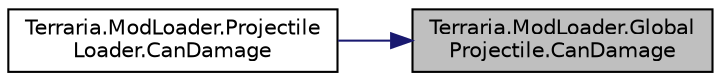 digraph "Terraria.ModLoader.GlobalProjectile.CanDamage"
{
 // LATEX_PDF_SIZE
  edge [fontname="Helvetica",fontsize="10",labelfontname="Helvetica",labelfontsize="10"];
  node [fontname="Helvetica",fontsize="10",shape=record];
  rankdir="RL";
  Node1 [label="Terraria.ModLoader.Global\lProjectile.CanDamage",height=0.2,width=0.4,color="black", fillcolor="grey75", style="filled", fontcolor="black",tooltip="Whether or not the given projectile is capable of killing tiles (such as grass) and damaging NPCs/pla..."];
  Node1 -> Node2 [dir="back",color="midnightblue",fontsize="10",style="solid",fontname="Helvetica"];
  Node2 [label="Terraria.ModLoader.Projectile\lLoader.CanDamage",height=0.2,width=0.4,color="black", fillcolor="white", style="filled",URL="$class_terraria_1_1_mod_loader_1_1_projectile_loader.html#a6fad9e84dd509722ff3bb1b330adc0be",tooltip=" "];
}
